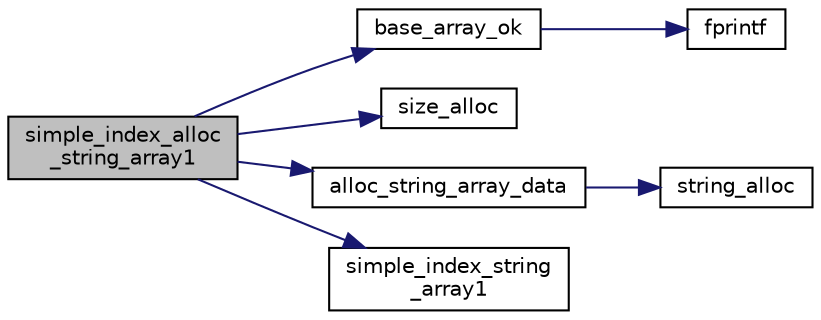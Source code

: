 digraph "simple_index_alloc_string_array1"
{
  edge [fontname="Helvetica",fontsize="10",labelfontname="Helvetica",labelfontsize="10"];
  node [fontname="Helvetica",fontsize="10",shape=record];
  rankdir="LR";
  Node172 [label="simple_index_alloc\l_string_array1",height=0.2,width=0.4,color="black", fillcolor="grey75", style="filled", fontcolor="black"];
  Node172 -> Node173 [color="midnightblue",fontsize="10",style="solid",fontname="Helvetica"];
  Node173 [label="base_array_ok",height=0.2,width=0.4,color="black", fillcolor="white", style="filled",URL="$db/dfd/base__array_8c.html#a895313556a445d2770ac737d062b47dd"];
  Node173 -> Node174 [color="midnightblue",fontsize="10",style="solid",fontname="Helvetica"];
  Node174 [label="fprintf",height=0.2,width=0.4,color="black", fillcolor="white", style="filled",URL="$d2/d8c/examplehs038_8m.html#ae272956ea74f28b2f067d455fead331f"];
  Node172 -> Node175 [color="midnightblue",fontsize="10",style="solid",fontname="Helvetica"];
  Node175 [label="size_alloc",height=0.2,width=0.4,color="black", fillcolor="white", style="filled",URL="$d6/de0/memory__pool_8c.html#ac07274f51cb387c8cf128ba0532d7b84"];
  Node172 -> Node176 [color="midnightblue",fontsize="10",style="solid",fontname="Helvetica"];
  Node176 [label="alloc_string_array_data",height=0.2,width=0.4,color="black", fillcolor="white", style="filled",URL="$db/d08/string__array_8c.html#a1e55eb2c549f2e67d206e9b90b7c3ab1"];
  Node176 -> Node177 [color="midnightblue",fontsize="10",style="solid",fontname="Helvetica"];
  Node177 [label="string_alloc",height=0.2,width=0.4,color="black", fillcolor="white", style="filled",URL="$d6/de0/memory__pool_8c.html#abc79a224342849c35efe06a7986d3eac"];
  Node172 -> Node178 [color="midnightblue",fontsize="10",style="solid",fontname="Helvetica"];
  Node178 [label="simple_index_string\l_array1",height=0.2,width=0.4,color="black", fillcolor="white", style="filled",URL="$db/d08/string__array_8c.html#a61271dceb49b0057308937000a093258"];
}
